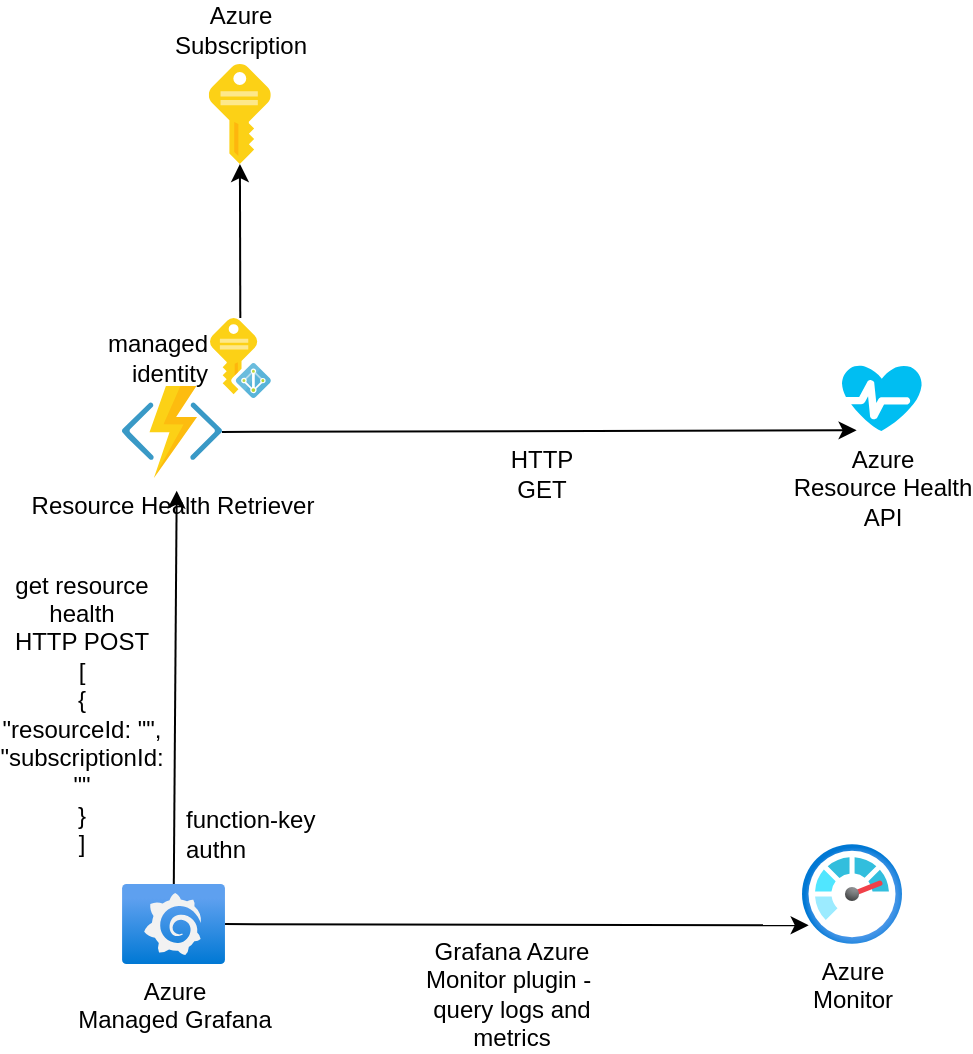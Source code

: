 <mxfile version="22.1.2" type="device">
  <diagram name="Page-1" id="6zI-wv7lg0STu66uEUuO">
    <mxGraphModel dx="1004" dy="1845" grid="0" gridSize="10" guides="1" tooltips="1" connect="1" arrows="0" fold="1" page="1" pageScale="1" pageWidth="850" pageHeight="1100" math="0" shadow="0">
      <root>
        <mxCell id="0" />
        <mxCell id="1" parent="0" />
        <mxCell id="-m4xShKr6746js8uL_8x-3" value="Azure&lt;br&gt;Subscription" style="image;sketch=0;aspect=fixed;html=1;points=[];align=center;fontSize=12;image=img/lib/mscae/Key.svg;labelPosition=center;verticalLabelPosition=top;verticalAlign=bottom;" parent="1" vertex="1">
          <mxGeometry x="223.4" y="-600" width="31" height="50" as="geometry" />
        </mxCell>
        <mxCell id="-m4xShKr6746js8uL_8x-10" value="Azure&lt;br style=&quot;border-color: var(--border-color);&quot;&gt;&lt;span style=&quot;background-color: rgb(255, 255, 255);&quot;&gt;Resource Health&lt;/span&gt;&lt;br style=&quot;border-color: var(--border-color);&quot;&gt;&lt;span style=&quot;background-color: rgb(255, 255, 255);&quot;&gt;API&lt;/span&gt;" style="verticalLabelPosition=bottom;html=1;verticalAlign=top;align=center;strokeColor=none;fillColor=#00BEF2;shape=mxgraph.azure.health_monitoring;" parent="1" vertex="1">
          <mxGeometry x="540" y="-449.5" width="40" height="33" as="geometry" />
        </mxCell>
        <mxCell id="-m4xShKr6746js8uL_8x-12" style="edgeStyle=none;rounded=0;orthogonalLoop=1;jettySize=auto;html=1;" parent="1" source="-m4xShKr6746js8uL_8x-2" target="-m4xShKr6746js8uL_8x-3" edge="1">
          <mxGeometry relative="1" as="geometry" />
        </mxCell>
        <mxCell id="-m4xShKr6746js8uL_8x-13" value="" style="group" parent="1" vertex="1" connectable="0">
          <mxGeometry x="180" y="-473" width="74.4" height="80" as="geometry" />
        </mxCell>
        <mxCell id="-m4xShKr6746js8uL_8x-2" value="managed&lt;br&gt;identity" style="image;sketch=0;aspect=fixed;html=1;points=[];align=right;fontSize=12;image=img/lib/mscae/Managed_Identities.svg;verticalAlign=middle;labelPosition=left;verticalLabelPosition=middle;" parent="-m4xShKr6746js8uL_8x-13" vertex="1">
          <mxGeometry x="44" width="30.4" height="40" as="geometry" />
        </mxCell>
        <mxCell id="-m4xShKr6746js8uL_8x-1" value="Resource Health Retriever" style="image;sketch=0;aspect=fixed;html=1;points=[];align=center;fontSize=12;image=img/lib/mscae/Functions.svg;" parent="-m4xShKr6746js8uL_8x-13" vertex="1">
          <mxGeometry y="34" width="50" height="46" as="geometry" />
        </mxCell>
        <mxCell id="-m4xShKr6746js8uL_8x-14" style="edgeStyle=none;rounded=0;orthogonalLoop=1;jettySize=auto;html=1;entryX=0.183;entryY=0.99;entryDx=0;entryDy=0;entryPerimeter=0;" parent="1" source="-m4xShKr6746js8uL_8x-1" target="-m4xShKr6746js8uL_8x-10" edge="1">
          <mxGeometry relative="1" as="geometry" />
        </mxCell>
        <mxCell id="-m4xShKr6746js8uL_8x-15" value="get resource health&lt;br&gt;HTTP POST&lt;br&gt;[&lt;br&gt;{&lt;br&gt;&quot;resourceId: &quot;&quot;,&lt;br&gt;&quot;subscriptionId: &quot;&quot;&lt;br&gt;}&lt;br&gt;]" style="text;html=1;strokeColor=none;fillColor=none;align=center;verticalAlign=middle;whiteSpace=wrap;rounded=0;" parent="1" vertex="1">
          <mxGeometry x="130" y="-290" width="60" height="30" as="geometry" />
        </mxCell>
        <mxCell id="-m4xShKr6746js8uL_8x-17" value="Azure&lt;br&gt;Managed Grafana" style="image;aspect=fixed;html=1;points=[];align=center;fontSize=12;image=img/lib/azure2/other/Grafana.svg;" parent="1" vertex="1">
          <mxGeometry x="180" y="-190" width="51.52" height="40" as="geometry" />
        </mxCell>
        <mxCell id="-m4xShKr6746js8uL_8x-18" style="edgeStyle=none;rounded=0;orthogonalLoop=1;jettySize=auto;html=1;entryX=0.547;entryY=1.138;entryDx=0;entryDy=0;entryPerimeter=0;" parent="1" source="-m4xShKr6746js8uL_8x-17" target="-m4xShKr6746js8uL_8x-1" edge="1">
          <mxGeometry relative="1" as="geometry" />
        </mxCell>
        <mxCell id="-m4xShKr6746js8uL_8x-20" value="HTTP GET" style="text;html=1;strokeColor=none;fillColor=none;align=center;verticalAlign=middle;whiteSpace=wrap;rounded=0;" parent="1" vertex="1">
          <mxGeometry x="360" y="-410" width="60" height="30" as="geometry" />
        </mxCell>
        <mxCell id="-m4xShKr6746js8uL_8x-22" value="function-key&lt;br&gt;authn" style="text;html=1;strokeColor=none;fillColor=none;align=left;verticalAlign=middle;whiteSpace=wrap;rounded=0;" parent="1" vertex="1">
          <mxGeometry x="210" y="-230" width="80" height="30" as="geometry" />
        </mxCell>
        <mxCell id="-m4xShKr6746js8uL_8x-23" value="Azure&lt;br&gt;Monitor" style="image;aspect=fixed;html=1;points=[];align=center;fontSize=12;image=img/lib/azure2/management_governance/Monitor.svg;" parent="1" vertex="1">
          <mxGeometry x="520" y="-210" width="50" height="50" as="geometry" />
        </mxCell>
        <mxCell id="-m4xShKr6746js8uL_8x-24" style="edgeStyle=none;rounded=0;orthogonalLoop=1;jettySize=auto;html=1;entryX=0.067;entryY=0.813;entryDx=0;entryDy=0;entryPerimeter=0;" parent="1" source="-m4xShKr6746js8uL_8x-17" target="-m4xShKr6746js8uL_8x-23" edge="1">
          <mxGeometry relative="1" as="geometry" />
        </mxCell>
        <mxCell id="-m4xShKr6746js8uL_8x-25" value="Grafana Azure Monitor plugin -&amp;nbsp;&lt;br&gt;query logs and metrics" style="text;html=1;strokeColor=none;fillColor=none;align=center;verticalAlign=middle;whiteSpace=wrap;rounded=0;" parent="1" vertex="1">
          <mxGeometry x="320" y="-150" width="110" height="30" as="geometry" />
        </mxCell>
      </root>
    </mxGraphModel>
  </diagram>
</mxfile>
